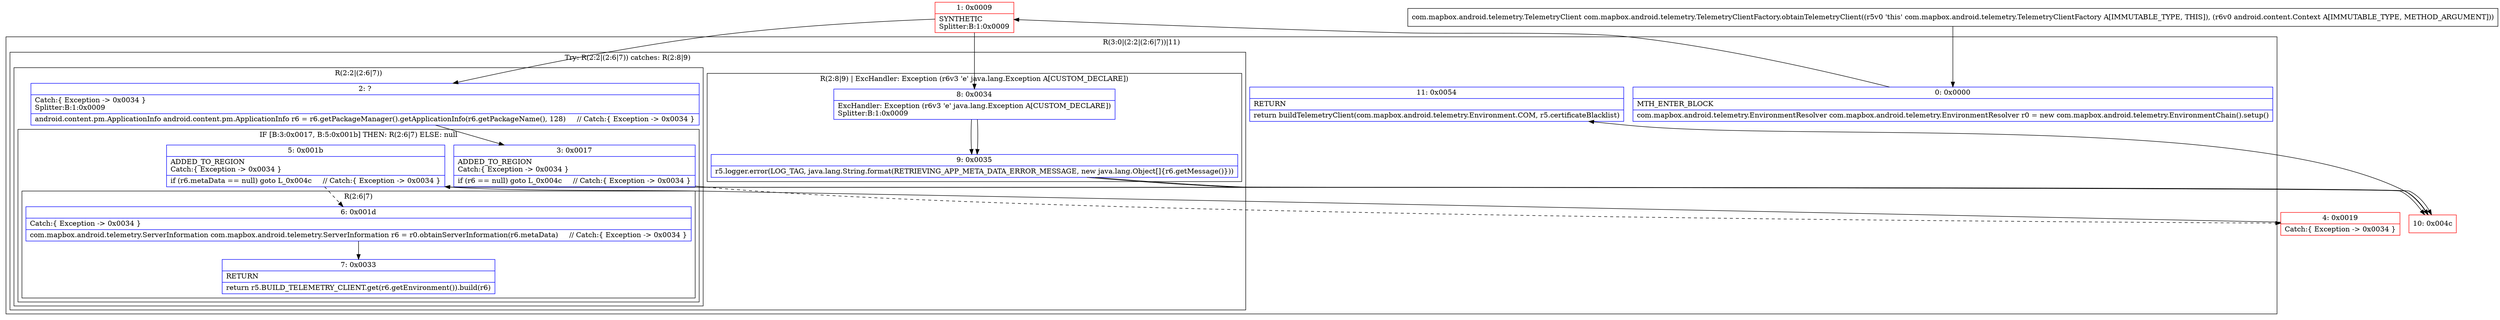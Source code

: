 digraph "CFG forcom.mapbox.android.telemetry.TelemetryClientFactory.obtainTelemetryClient(Landroid\/content\/Context;)Lcom\/mapbox\/android\/telemetry\/TelemetryClient;" {
subgraph cluster_Region_1599063877 {
label = "R(3:0|(2:2|(2:6|7))|11)";
node [shape=record,color=blue];
Node_0 [shape=record,label="{0\:\ 0x0000|MTH_ENTER_BLOCK\l|com.mapbox.android.telemetry.EnvironmentResolver com.mapbox.android.telemetry.EnvironmentResolver r0 = new com.mapbox.android.telemetry.EnvironmentChain().setup()\l}"];
subgraph cluster_TryCatchRegion_279062186 {
label = "Try: R(2:2|(2:6|7)) catches: R(2:8|9)";
node [shape=record,color=blue];
subgraph cluster_Region_2001411708 {
label = "R(2:2|(2:6|7))";
node [shape=record,color=blue];
Node_2 [shape=record,label="{2\:\ ?|Catch:\{ Exception \-\> 0x0034 \}\lSplitter:B:1:0x0009\l|android.content.pm.ApplicationInfo android.content.pm.ApplicationInfo r6 = r6.getPackageManager().getApplicationInfo(r6.getPackageName(), 128)     \/\/ Catch:\{ Exception \-\> 0x0034 \}\l}"];
subgraph cluster_IfRegion_1779146583 {
label = "IF [B:3:0x0017, B:5:0x001b] THEN: R(2:6|7) ELSE: null";
node [shape=record,color=blue];
Node_3 [shape=record,label="{3\:\ 0x0017|ADDED_TO_REGION\lCatch:\{ Exception \-\> 0x0034 \}\l|if (r6 == null) goto L_0x004c     \/\/ Catch:\{ Exception \-\> 0x0034 \}\l}"];
Node_5 [shape=record,label="{5\:\ 0x001b|ADDED_TO_REGION\lCatch:\{ Exception \-\> 0x0034 \}\l|if (r6.metaData == null) goto L_0x004c     \/\/ Catch:\{ Exception \-\> 0x0034 \}\l}"];
subgraph cluster_Region_803297577 {
label = "R(2:6|7)";
node [shape=record,color=blue];
Node_6 [shape=record,label="{6\:\ 0x001d|Catch:\{ Exception \-\> 0x0034 \}\l|com.mapbox.android.telemetry.ServerInformation com.mapbox.android.telemetry.ServerInformation r6 = r0.obtainServerInformation(r6.metaData)     \/\/ Catch:\{ Exception \-\> 0x0034 \}\l}"];
Node_7 [shape=record,label="{7\:\ 0x0033|RETURN\l|return r5.BUILD_TELEMETRY_CLIENT.get(r6.getEnvironment()).build(r6)\l}"];
}
}
}
subgraph cluster_Region_1061409156 {
label = "R(2:8|9) | ExcHandler: Exception (r6v3 'e' java.lang.Exception A[CUSTOM_DECLARE])\l";
node [shape=record,color=blue];
Node_8 [shape=record,label="{8\:\ 0x0034|ExcHandler: Exception (r6v3 'e' java.lang.Exception A[CUSTOM_DECLARE])\lSplitter:B:1:0x0009\l}"];
Node_9 [shape=record,label="{9\:\ 0x0035|r5.logger.error(LOG_TAG, java.lang.String.format(RETRIEVING_APP_META_DATA_ERROR_MESSAGE, new java.lang.Object[]\{r6.getMessage()\}))\l}"];
}
}
Node_11 [shape=record,label="{11\:\ 0x0054|RETURN\l|return buildTelemetryClient(com.mapbox.android.telemetry.Environment.COM, r5.certificateBlacklist)\l}"];
}
subgraph cluster_Region_1061409156 {
label = "R(2:8|9) | ExcHandler: Exception (r6v3 'e' java.lang.Exception A[CUSTOM_DECLARE])\l";
node [shape=record,color=blue];
Node_8 [shape=record,label="{8\:\ 0x0034|ExcHandler: Exception (r6v3 'e' java.lang.Exception A[CUSTOM_DECLARE])\lSplitter:B:1:0x0009\l}"];
Node_9 [shape=record,label="{9\:\ 0x0035|r5.logger.error(LOG_TAG, java.lang.String.format(RETRIEVING_APP_META_DATA_ERROR_MESSAGE, new java.lang.Object[]\{r6.getMessage()\}))\l}"];
}
Node_1 [shape=record,color=red,label="{1\:\ 0x0009|SYNTHETIC\lSplitter:B:1:0x0009\l}"];
Node_4 [shape=record,color=red,label="{4\:\ 0x0019|Catch:\{ Exception \-\> 0x0034 \}\l}"];
Node_10 [shape=record,color=red,label="{10\:\ 0x004c}"];
MethodNode[shape=record,label="{com.mapbox.android.telemetry.TelemetryClient com.mapbox.android.telemetry.TelemetryClientFactory.obtainTelemetryClient((r5v0 'this' com.mapbox.android.telemetry.TelemetryClientFactory A[IMMUTABLE_TYPE, THIS]), (r6v0 android.content.Context A[IMMUTABLE_TYPE, METHOD_ARGUMENT])) }"];
MethodNode -> Node_0;
Node_0 -> Node_1;
Node_2 -> Node_3;
Node_3 -> Node_4[style=dashed];
Node_3 -> Node_10;
Node_5 -> Node_6[style=dashed];
Node_5 -> Node_10;
Node_6 -> Node_7;
Node_8 -> Node_9;
Node_9 -> Node_10;
Node_8 -> Node_9;
Node_9 -> Node_10;
Node_1 -> Node_2;
Node_1 -> Node_8;
Node_4 -> Node_5;
Node_10 -> Node_11;
}

